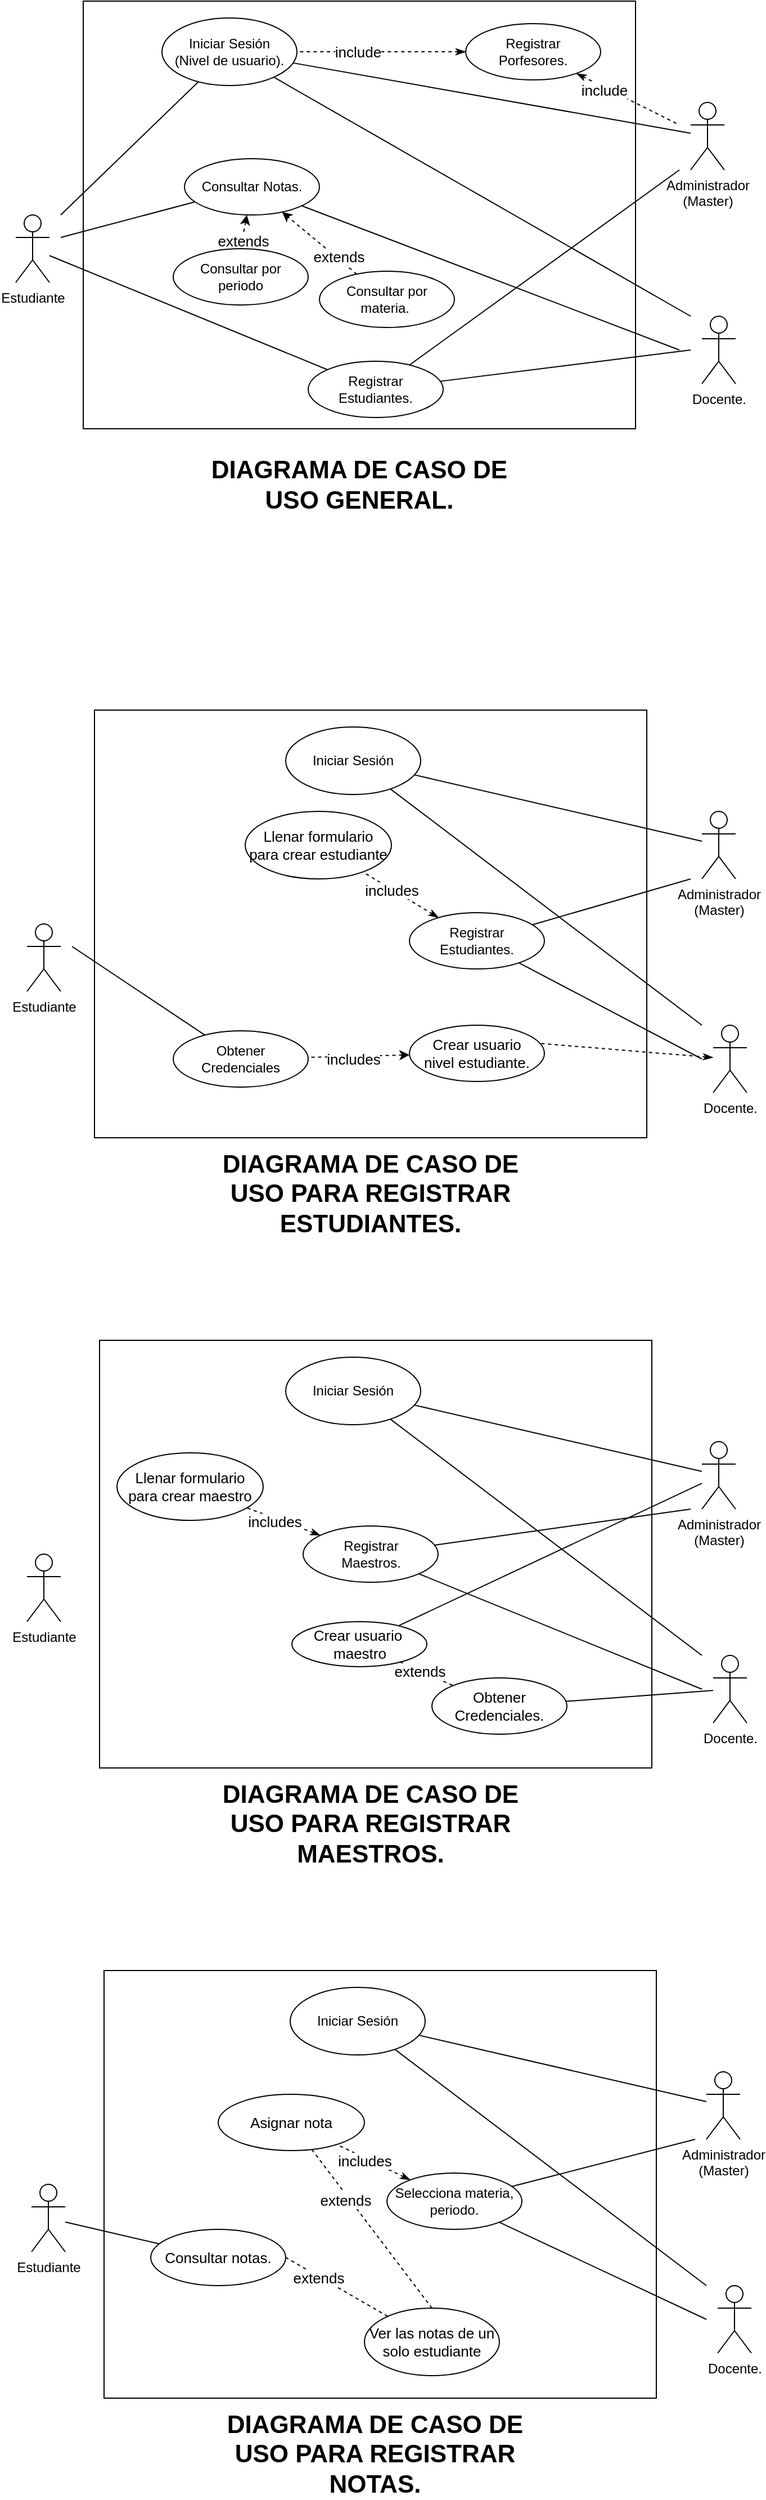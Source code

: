 <mxfile version="14.9.2" type="device"><diagram id="xXvuDOG1rAB7qZbODovs" name="Page-1"><mxGraphModel dx="868" dy="486" grid="1" gridSize="10" guides="1" tooltips="1" connect="1" arrows="1" fold="1" page="1" pageScale="1" pageWidth="827" pageHeight="1169" math="0" shadow="0"><root><mxCell id="0"/><mxCell id="1" parent="0"/><mxCell id="Ws-MsSd78iSw8WzktBKE-1" value="Estudiante" style="shape=umlActor;verticalLabelPosition=bottom;verticalAlign=top;html=1;outlineConnect=0;" vertex="1" parent="1"><mxGeometry x="80" y="220" width="30" height="60" as="geometry"/></mxCell><mxCell id="Ws-MsSd78iSw8WzktBKE-2" value="" style="rounded=0;whiteSpace=wrap;html=1;" vertex="1" parent="1"><mxGeometry x="140" y="30" width="491" height="380" as="geometry"/></mxCell><mxCell id="Ws-MsSd78iSw8WzktBKE-3" value="Administrador&lt;br&gt;(Master)" style="shape=umlActor;verticalLabelPosition=bottom;verticalAlign=top;html=1;outlineConnect=0;" vertex="1" parent="1"><mxGeometry x="680" y="120" width="30" height="60" as="geometry"/></mxCell><mxCell id="Ws-MsSd78iSw8WzktBKE-4" value="Docente." style="shape=umlActor;verticalLabelPosition=bottom;verticalAlign=top;html=1;outlineConnect=0;" vertex="1" parent="1"><mxGeometry x="690" y="310" width="30" height="60" as="geometry"/></mxCell><mxCell id="Ws-MsSd78iSw8WzktBKE-6" style="rounded=0;orthogonalLoop=1;jettySize=auto;html=1;endArrow=none;endFill=0;" edge="1" parent="1" source="Ws-MsSd78iSw8WzktBKE-5" target="Ws-MsSd78iSw8WzktBKE-3"><mxGeometry relative="1" as="geometry"/></mxCell><mxCell id="Ws-MsSd78iSw8WzktBKE-7" style="edgeStyle=none;rounded=0;orthogonalLoop=1;jettySize=auto;html=1;endArrow=none;endFill=0;" edge="1" parent="1" source="Ws-MsSd78iSw8WzktBKE-5"><mxGeometry relative="1" as="geometry"><mxPoint x="120" y="220" as="targetPoint"/></mxGeometry></mxCell><mxCell id="Ws-MsSd78iSw8WzktBKE-8" style="edgeStyle=none;rounded=0;orthogonalLoop=1;jettySize=auto;html=1;endArrow=none;endFill=0;" edge="1" parent="1" source="Ws-MsSd78iSw8WzktBKE-5"><mxGeometry relative="1" as="geometry"><mxPoint x="680" y="310" as="targetPoint"/></mxGeometry></mxCell><mxCell id="Ws-MsSd78iSw8WzktBKE-18" style="edgeStyle=none;rounded=0;orthogonalLoop=1;jettySize=auto;html=1;endArrow=none;endFill=0;" edge="1" parent="1" target="Ws-MsSd78iSw8WzktBKE-17"><mxGeometry relative="1" as="geometry"><mxPoint x="120" y="240" as="sourcePoint"/></mxGeometry></mxCell><mxCell id="Ws-MsSd78iSw8WzktBKE-5" value="Iniciar Sesión&lt;br&gt;(Nivel de usuario)." style="ellipse;whiteSpace=wrap;html=1;" vertex="1" parent="1"><mxGeometry x="210" y="45" width="120" height="60" as="geometry"/></mxCell><mxCell id="Ws-MsSd78iSw8WzktBKE-10" style="edgeStyle=none;rounded=0;orthogonalLoop=1;jettySize=auto;html=1;endArrow=none;endFill=0;" edge="1" parent="1" source="Ws-MsSd78iSw8WzktBKE-9" target="Ws-MsSd78iSw8WzktBKE-1"><mxGeometry relative="1" as="geometry"/></mxCell><mxCell id="Ws-MsSd78iSw8WzktBKE-11" style="edgeStyle=none;rounded=0;orthogonalLoop=1;jettySize=auto;html=1;endArrow=none;endFill=0;" edge="1" parent="1" source="Ws-MsSd78iSw8WzktBKE-9"><mxGeometry relative="1" as="geometry"><mxPoint x="680" y="340" as="targetPoint"/></mxGeometry></mxCell><mxCell id="Ws-MsSd78iSw8WzktBKE-12" style="edgeStyle=none;rounded=0;orthogonalLoop=1;jettySize=auto;html=1;endArrow=none;endFill=0;" edge="1" parent="1" source="Ws-MsSd78iSw8WzktBKE-9"><mxGeometry relative="1" as="geometry"><mxPoint x="670" y="180" as="targetPoint"/></mxGeometry></mxCell><mxCell id="Ws-MsSd78iSw8WzktBKE-9" value="Registrar Estudiantes." style="ellipse;whiteSpace=wrap;html=1;" vertex="1" parent="1"><mxGeometry x="340" y="350" width="120" height="50" as="geometry"/></mxCell><mxCell id="Ws-MsSd78iSw8WzktBKE-22" value="" style="edgeStyle=none;rounded=0;orthogonalLoop=1;jettySize=auto;html=1;startArrow=classicThin;startFill=1;endArrow=none;endFill=0;dashed=1;" edge="1" parent="1" source="Ws-MsSd78iSw8WzktBKE-13" target="Ws-MsSd78iSw8WzktBKE-5"><mxGeometry relative="1" as="geometry"/></mxCell><mxCell id="Ws-MsSd78iSw8WzktBKE-57" value="include" style="edgeLabel;html=1;align=center;verticalAlign=middle;resizable=0;points=[];fontSize=13;" vertex="1" connectable="0" parent="Ws-MsSd78iSw8WzktBKE-22"><mxGeometry x="0.28" relative="1" as="geometry"><mxPoint as="offset"/></mxGeometry></mxCell><mxCell id="Ws-MsSd78iSw8WzktBKE-21" style="edgeStyle=none;rounded=0;orthogonalLoop=1;jettySize=auto;html=1;entryX=0.5;entryY=0;entryDx=0;entryDy=0;endArrow=none;endFill=0;dashed=1;startArrow=classic;startFill=1;" edge="1" parent="1" source="Ws-MsSd78iSw8WzktBKE-17" target="Ws-MsSd78iSw8WzktBKE-20"><mxGeometry relative="1" as="geometry"/></mxCell><mxCell id="Ws-MsSd78iSw8WzktBKE-59" value="extends" style="edgeLabel;html=1;align=center;verticalAlign=middle;resizable=0;points=[];fontSize=13;" vertex="1" connectable="0" parent="Ws-MsSd78iSw8WzktBKE-21"><mxGeometry x="0.533" relative="1" as="geometry"><mxPoint as="offset"/></mxGeometry></mxCell><mxCell id="Ws-MsSd78iSw8WzktBKE-28" style="edgeStyle=none;rounded=0;orthogonalLoop=1;jettySize=auto;html=1;startArrow=none;startFill=0;endArrow=none;endFill=0;" edge="1" parent="1" source="Ws-MsSd78iSw8WzktBKE-17"><mxGeometry relative="1" as="geometry"><mxPoint x="670" y="340" as="targetPoint"/></mxGeometry></mxCell><mxCell id="Ws-MsSd78iSw8WzktBKE-60" style="edgeStyle=none;rounded=0;orthogonalLoop=1;jettySize=auto;html=1;dashed=1;fontSize=13;startArrow=classicThin;startFill=1;endArrow=none;endFill=0;" edge="1" parent="1" source="Ws-MsSd78iSw8WzktBKE-13"><mxGeometry relative="1" as="geometry"><mxPoint x="670" y="140" as="targetPoint"/></mxGeometry></mxCell><mxCell id="Ws-MsSd78iSw8WzktBKE-61" value="include" style="edgeLabel;html=1;align=center;verticalAlign=middle;resizable=0;points=[];fontSize=13;" vertex="1" connectable="0" parent="Ws-MsSd78iSw8WzktBKE-60"><mxGeometry x="-0.441" y="-2" relative="1" as="geometry"><mxPoint as="offset"/></mxGeometry></mxCell><mxCell id="Ws-MsSd78iSw8WzktBKE-13" value="Registrar&lt;br&gt;Porfesores." style="ellipse;whiteSpace=wrap;html=1;" vertex="1" parent="1"><mxGeometry x="480" y="50" width="120" height="50" as="geometry"/></mxCell><mxCell id="Ws-MsSd78iSw8WzktBKE-17" value="Consultar Notas." style="ellipse;whiteSpace=wrap;html=1;" vertex="1" parent="1"><mxGeometry x="230" y="170" width="120" height="50" as="geometry"/></mxCell><mxCell id="Ws-MsSd78iSw8WzktBKE-20" value="Consultar por &lt;br&gt;periodo" style="ellipse;whiteSpace=wrap;html=1;" vertex="1" parent="1"><mxGeometry x="220" y="250" width="120" height="50" as="geometry"/></mxCell><mxCell id="Ws-MsSd78iSw8WzktBKE-24" style="edgeStyle=none;rounded=0;orthogonalLoop=1;jettySize=auto;html=1;startArrow=none;startFill=0;endArrow=classic;endFill=1;dashed=1;" edge="1" parent="1" source="Ws-MsSd78iSw8WzktBKE-23" target="Ws-MsSd78iSw8WzktBKE-17"><mxGeometry relative="1" as="geometry"/></mxCell><mxCell id="Ws-MsSd78iSw8WzktBKE-58" value="extends" style="edgeLabel;html=1;align=center;verticalAlign=middle;resizable=0;points=[];fontSize=13;" vertex="1" connectable="0" parent="Ws-MsSd78iSw8WzktBKE-24"><mxGeometry x="-0.482" y="-2" relative="1" as="geometry"><mxPoint as="offset"/></mxGeometry></mxCell><mxCell id="Ws-MsSd78iSw8WzktBKE-23" value="Consultar por materia.&amp;nbsp;" style="ellipse;whiteSpace=wrap;html=1;" vertex="1" parent="1"><mxGeometry x="350" y="270" width="120" height="50" as="geometry"/></mxCell><mxCell id="Ws-MsSd78iSw8WzktBKE-31" value="DIAGRAMA DE CASO DE USO GENERAL." style="text;html=1;strokeColor=none;fillColor=none;align=center;verticalAlign=middle;whiteSpace=wrap;rounded=0;fontSize=22;fontStyle=1" vertex="1" parent="1"><mxGeometry x="238.25" y="450" width="294.5" height="20" as="geometry"/></mxCell><mxCell id="Ws-MsSd78iSw8WzktBKE-33" value="Estudiante" style="shape=umlActor;verticalLabelPosition=bottom;verticalAlign=top;html=1;outlineConnect=0;" vertex="1" parent="1"><mxGeometry x="90" y="850" width="30" height="60" as="geometry"/></mxCell><mxCell id="Ws-MsSd78iSw8WzktBKE-34" value="" style="rounded=0;whiteSpace=wrap;html=1;" vertex="1" parent="1"><mxGeometry x="150" y="660" width="491" height="380" as="geometry"/></mxCell><mxCell id="Ws-MsSd78iSw8WzktBKE-35" value="Administrador&lt;br&gt;(Master)" style="shape=umlActor;verticalLabelPosition=bottom;verticalAlign=top;html=1;outlineConnect=0;" vertex="1" parent="1"><mxGeometry x="690" y="750" width="30" height="60" as="geometry"/></mxCell><mxCell id="Ws-MsSd78iSw8WzktBKE-69" style="edgeStyle=none;rounded=0;orthogonalLoop=1;jettySize=auto;html=1;entryX=0.95;entryY=0.32;entryDx=0;entryDy=0;entryPerimeter=0;dashed=1;fontSize=13;startArrow=classicThin;startFill=1;endArrow=none;endFill=0;" edge="1" parent="1" source="Ws-MsSd78iSw8WzktBKE-36" target="Ws-MsSd78iSw8WzktBKE-68"><mxGeometry relative="1" as="geometry"/></mxCell><mxCell id="Ws-MsSd78iSw8WzktBKE-36" value="Docente." style="shape=umlActor;verticalLabelPosition=bottom;verticalAlign=top;html=1;outlineConnect=0;" vertex="1" parent="1"><mxGeometry x="700" y="940" width="30" height="60" as="geometry"/></mxCell><mxCell id="Ws-MsSd78iSw8WzktBKE-37" style="rounded=0;orthogonalLoop=1;jettySize=auto;html=1;endArrow=none;endFill=0;" edge="1" parent="1" source="Ws-MsSd78iSw8WzktBKE-41" target="Ws-MsSd78iSw8WzktBKE-35"><mxGeometry relative="1" as="geometry"/></mxCell><mxCell id="Ws-MsSd78iSw8WzktBKE-39" style="edgeStyle=none;rounded=0;orthogonalLoop=1;jettySize=auto;html=1;endArrow=none;endFill=0;" edge="1" parent="1" source="Ws-MsSd78iSw8WzktBKE-41"><mxGeometry relative="1" as="geometry"><mxPoint x="690" y="940" as="targetPoint"/></mxGeometry></mxCell><mxCell id="Ws-MsSd78iSw8WzktBKE-40" style="edgeStyle=none;rounded=0;orthogonalLoop=1;jettySize=auto;html=1;endArrow=none;endFill=0;" edge="1" parent="1" target="Ws-MsSd78iSw8WzktBKE-52"><mxGeometry relative="1" as="geometry"><mxPoint x="130" y="870" as="sourcePoint"/></mxGeometry></mxCell><mxCell id="Ws-MsSd78iSw8WzktBKE-41" value="Iniciar Sesión" style="ellipse;whiteSpace=wrap;html=1;" vertex="1" parent="1"><mxGeometry x="320" y="675" width="120" height="60" as="geometry"/></mxCell><mxCell id="Ws-MsSd78iSw8WzktBKE-43" style="edgeStyle=none;rounded=0;orthogonalLoop=1;jettySize=auto;html=1;endArrow=none;endFill=0;" edge="1" parent="1" source="Ws-MsSd78iSw8WzktBKE-45"><mxGeometry relative="1" as="geometry"><mxPoint x="690" y="970" as="targetPoint"/></mxGeometry></mxCell><mxCell id="Ws-MsSd78iSw8WzktBKE-44" style="edgeStyle=none;rounded=0;orthogonalLoop=1;jettySize=auto;html=1;endArrow=none;endFill=0;" edge="1" parent="1" source="Ws-MsSd78iSw8WzktBKE-45"><mxGeometry relative="1" as="geometry"><mxPoint x="680" y="810" as="targetPoint"/></mxGeometry></mxCell><mxCell id="Ws-MsSd78iSw8WzktBKE-64" style="edgeStyle=none;rounded=0;orthogonalLoop=1;jettySize=auto;html=1;dashed=1;fontSize=13;startArrow=classicThin;startFill=1;endArrow=none;endFill=0;" edge="1" parent="1" source="Ws-MsSd78iSw8WzktBKE-45" target="Ws-MsSd78iSw8WzktBKE-63"><mxGeometry relative="1" as="geometry"/></mxCell><mxCell id="Ws-MsSd78iSw8WzktBKE-65" value="includes" style="edgeLabel;html=1;align=center;verticalAlign=middle;resizable=0;points=[];fontSize=13;" vertex="1" connectable="0" parent="Ws-MsSd78iSw8WzktBKE-64"><mxGeometry x="0.452" y="-1" relative="1" as="geometry"><mxPoint x="6" y="6" as="offset"/></mxGeometry></mxCell><mxCell id="Ws-MsSd78iSw8WzktBKE-45" value="Registrar Estudiantes." style="ellipse;whiteSpace=wrap;html=1;" vertex="1" parent="1"><mxGeometry x="430" y="840" width="120" height="50" as="geometry"/></mxCell><mxCell id="Ws-MsSd78iSw8WzktBKE-52" value="Obtener &lt;br&gt;Credenciales" style="ellipse;whiteSpace=wrap;html=1;" vertex="1" parent="1"><mxGeometry x="220" y="945" width="120" height="50" as="geometry"/></mxCell><mxCell id="Ws-MsSd78iSw8WzktBKE-56" value="DIAGRAMA DE CASO DE USO PARA REGISTRAR ESTUDIANTES." style="text;html=1;strokeColor=none;fillColor=none;align=center;verticalAlign=middle;whiteSpace=wrap;rounded=0;fontSize=22;fontStyle=1" vertex="1" parent="1"><mxGeometry x="248.25" y="1080" width="294.5" height="20" as="geometry"/></mxCell><mxCell id="Ws-MsSd78iSw8WzktBKE-63" value="Llenar formulario&lt;br&gt;para crear estudiante" style="ellipse;whiteSpace=wrap;html=1;fontSize=13;" vertex="1" parent="1"><mxGeometry x="284" y="750" width="130" height="60" as="geometry"/></mxCell><mxCell id="Ws-MsSd78iSw8WzktBKE-70" style="edgeStyle=none;rounded=0;orthogonalLoop=1;jettySize=auto;html=1;dashed=1;fontSize=13;startArrow=classic;startFill=1;endArrow=none;endFill=0;" edge="1" parent="1" source="Ws-MsSd78iSw8WzktBKE-68" target="Ws-MsSd78iSw8WzktBKE-52"><mxGeometry relative="1" as="geometry"/></mxCell><mxCell id="Ws-MsSd78iSw8WzktBKE-71" value="includes" style="edgeLabel;html=1;align=center;verticalAlign=middle;resizable=0;points=[];fontSize=13;" vertex="1" connectable="0" parent="Ws-MsSd78iSw8WzktBKE-70"><mxGeometry x="-0.242" y="4" relative="1" as="geometry"><mxPoint x="-16" y="-1" as="offset"/></mxGeometry></mxCell><mxCell id="Ws-MsSd78iSw8WzktBKE-68" value="Crear usuario&lt;br&gt;nivel estudiante." style="ellipse;whiteSpace=wrap;html=1;fontSize=13;" vertex="1" parent="1"><mxGeometry x="430" y="940" width="120" height="50" as="geometry"/></mxCell><mxCell id="Ws-MsSd78iSw8WzktBKE-73" value="Estudiante" style="shape=umlActor;verticalLabelPosition=bottom;verticalAlign=top;html=1;outlineConnect=0;" vertex="1" parent="1"><mxGeometry x="90" y="1410" width="30" height="60" as="geometry"/></mxCell><mxCell id="Ws-MsSd78iSw8WzktBKE-74" value="" style="rounded=0;whiteSpace=wrap;html=1;" vertex="1" parent="1"><mxGeometry x="154.5" y="1220" width="491" height="380" as="geometry"/></mxCell><mxCell id="Ws-MsSd78iSw8WzktBKE-95" style="edgeStyle=none;rounded=0;orthogonalLoop=1;jettySize=auto;html=1;fontSize=13;startArrow=none;startFill=0;endArrow=none;endFill=0;" edge="1" parent="1" source="Ws-MsSd78iSw8WzktBKE-75" target="Ws-MsSd78iSw8WzktBKE-94"><mxGeometry relative="1" as="geometry"/></mxCell><mxCell id="Ws-MsSd78iSw8WzktBKE-75" value="Administrador&lt;br&gt;(Master)" style="shape=umlActor;verticalLabelPosition=bottom;verticalAlign=top;html=1;outlineConnect=0;" vertex="1" parent="1"><mxGeometry x="690" y="1310" width="30" height="60" as="geometry"/></mxCell><mxCell id="Ws-MsSd78iSw8WzktBKE-77" value="Docente." style="shape=umlActor;verticalLabelPosition=bottom;verticalAlign=top;html=1;outlineConnect=0;" vertex="1" parent="1"><mxGeometry x="700" y="1500" width="30" height="60" as="geometry"/></mxCell><mxCell id="Ws-MsSd78iSw8WzktBKE-78" style="rounded=0;orthogonalLoop=1;jettySize=auto;html=1;endArrow=none;endFill=0;" edge="1" parent="1" source="Ws-MsSd78iSw8WzktBKE-81" target="Ws-MsSd78iSw8WzktBKE-75"><mxGeometry relative="1" as="geometry"/></mxCell><mxCell id="Ws-MsSd78iSw8WzktBKE-79" style="edgeStyle=none;rounded=0;orthogonalLoop=1;jettySize=auto;html=1;endArrow=none;endFill=0;" edge="1" parent="1" source="Ws-MsSd78iSw8WzktBKE-81"><mxGeometry relative="1" as="geometry"><mxPoint x="690" y="1500" as="targetPoint"/></mxGeometry></mxCell><mxCell id="Ws-MsSd78iSw8WzktBKE-81" value="Iniciar Sesión" style="ellipse;whiteSpace=wrap;html=1;" vertex="1" parent="1"><mxGeometry x="320" y="1235" width="120" height="60" as="geometry"/></mxCell><mxCell id="Ws-MsSd78iSw8WzktBKE-82" style="edgeStyle=none;rounded=0;orthogonalLoop=1;jettySize=auto;html=1;endArrow=none;endFill=0;" edge="1" parent="1" source="Ws-MsSd78iSw8WzktBKE-86"><mxGeometry relative="1" as="geometry"><mxPoint x="690" y="1530" as="targetPoint"/></mxGeometry></mxCell><mxCell id="Ws-MsSd78iSw8WzktBKE-83" style="edgeStyle=none;rounded=0;orthogonalLoop=1;jettySize=auto;html=1;endArrow=none;endFill=0;" edge="1" parent="1" source="Ws-MsSd78iSw8WzktBKE-86"><mxGeometry relative="1" as="geometry"><mxPoint x="680" y="1370" as="targetPoint"/></mxGeometry></mxCell><mxCell id="Ws-MsSd78iSw8WzktBKE-84" style="edgeStyle=none;rounded=0;orthogonalLoop=1;jettySize=auto;html=1;dashed=1;fontSize=13;startArrow=classicThin;startFill=1;endArrow=none;endFill=0;" edge="1" parent="1" source="Ws-MsSd78iSw8WzktBKE-86" target="Ws-MsSd78iSw8WzktBKE-89"><mxGeometry relative="1" as="geometry"/></mxCell><mxCell id="Ws-MsSd78iSw8WzktBKE-85" value="includes" style="edgeLabel;html=1;align=center;verticalAlign=middle;resizable=0;points=[];fontSize=13;" vertex="1" connectable="0" parent="Ws-MsSd78iSw8WzktBKE-84"><mxGeometry x="0.452" y="-1" relative="1" as="geometry"><mxPoint x="6" y="6" as="offset"/></mxGeometry></mxCell><mxCell id="Ws-MsSd78iSw8WzktBKE-86" value="Registrar &lt;br&gt;Maestros." style="ellipse;whiteSpace=wrap;html=1;" vertex="1" parent="1"><mxGeometry x="335.5" y="1385" width="120" height="50" as="geometry"/></mxCell><mxCell id="Ws-MsSd78iSw8WzktBKE-88" value="DIAGRAMA DE CASO DE USO PARA REGISTRAR MAESTROS." style="text;html=1;strokeColor=none;fillColor=none;align=center;verticalAlign=middle;whiteSpace=wrap;rounded=0;fontSize=22;fontStyle=1" vertex="1" parent="1"><mxGeometry x="248.25" y="1640" width="294.5" height="20" as="geometry"/></mxCell><mxCell id="Ws-MsSd78iSw8WzktBKE-89" value="Llenar formulario&lt;br&gt;para crear maestro" style="ellipse;whiteSpace=wrap;html=1;fontSize=13;" vertex="1" parent="1"><mxGeometry x="170" y="1320" width="130" height="60" as="geometry"/></mxCell><mxCell id="Ws-MsSd78iSw8WzktBKE-99" style="edgeStyle=none;rounded=0;orthogonalLoop=1;jettySize=auto;html=1;fontSize=13;startArrow=none;startFill=0;endArrow=none;endFill=0;" edge="1" parent="1" source="Ws-MsSd78iSw8WzktBKE-92" target="Ws-MsSd78iSw8WzktBKE-77"><mxGeometry relative="1" as="geometry"/></mxCell><mxCell id="Ws-MsSd78iSw8WzktBKE-92" value="Obtener Credenciales." style="ellipse;whiteSpace=wrap;html=1;fontSize=13;" vertex="1" parent="1"><mxGeometry x="450" y="1520" width="120" height="50" as="geometry"/></mxCell><mxCell id="Ws-MsSd78iSw8WzktBKE-96" style="edgeStyle=none;rounded=0;orthogonalLoop=1;jettySize=auto;html=1;fontSize=13;startArrow=none;startFill=0;endArrow=none;endFill=0;dashed=1;" edge="1" parent="1" source="Ws-MsSd78iSw8WzktBKE-94" target="Ws-MsSd78iSw8WzktBKE-92"><mxGeometry relative="1" as="geometry"/></mxCell><mxCell id="Ws-MsSd78iSw8WzktBKE-97" value="Text" style="edgeLabel;html=1;align=center;verticalAlign=middle;resizable=0;points=[];fontSize=13;" vertex="1" connectable="0" parent="Ws-MsSd78iSw8WzktBKE-96"><mxGeometry x="-0.203" y="1" relative="1" as="geometry"><mxPoint as="offset"/></mxGeometry></mxCell><mxCell id="Ws-MsSd78iSw8WzktBKE-98" value="extends" style="edgeLabel;html=1;align=center;verticalAlign=middle;resizable=0;points=[];fontSize=13;" vertex="1" connectable="0" parent="Ws-MsSd78iSw8WzktBKE-96"><mxGeometry x="-0.286" relative="1" as="geometry"><mxPoint as="offset"/></mxGeometry></mxCell><mxCell id="Ws-MsSd78iSw8WzktBKE-94" value="Crear usuario&amp;nbsp;&lt;br&gt;maestro" style="ellipse;whiteSpace=wrap;html=1;fontSize=13;" vertex="1" parent="1"><mxGeometry x="325.5" y="1470" width="120" height="40" as="geometry"/></mxCell><mxCell id="Ws-MsSd78iSw8WzktBKE-100" value="Estudiante" style="shape=umlActor;verticalLabelPosition=bottom;verticalAlign=top;html=1;outlineConnect=0;" vertex="1" parent="1"><mxGeometry x="94" y="1970" width="30" height="60" as="geometry"/></mxCell><mxCell id="Ws-MsSd78iSw8WzktBKE-101" value="" style="rounded=0;whiteSpace=wrap;html=1;" vertex="1" parent="1"><mxGeometry x="158.5" y="1780" width="491" height="380" as="geometry"/></mxCell><mxCell id="Ws-MsSd78iSw8WzktBKE-103" value="Administrador&lt;br&gt;(Master)" style="shape=umlActor;verticalLabelPosition=bottom;verticalAlign=top;html=1;outlineConnect=0;" vertex="1" parent="1"><mxGeometry x="694" y="1870" width="30" height="60" as="geometry"/></mxCell><mxCell id="Ws-MsSd78iSw8WzktBKE-104" value="Docente." style="shape=umlActor;verticalLabelPosition=bottom;verticalAlign=top;html=1;outlineConnect=0;" vertex="1" parent="1"><mxGeometry x="704" y="2060" width="30" height="60" as="geometry"/></mxCell><mxCell id="Ws-MsSd78iSw8WzktBKE-105" style="rounded=0;orthogonalLoop=1;jettySize=auto;html=1;endArrow=none;endFill=0;" edge="1" parent="1" source="Ws-MsSd78iSw8WzktBKE-107" target="Ws-MsSd78iSw8WzktBKE-103"><mxGeometry relative="1" as="geometry"/></mxCell><mxCell id="Ws-MsSd78iSw8WzktBKE-106" style="edgeStyle=none;rounded=0;orthogonalLoop=1;jettySize=auto;html=1;endArrow=none;endFill=0;" edge="1" parent="1" source="Ws-MsSd78iSw8WzktBKE-107"><mxGeometry relative="1" as="geometry"><mxPoint x="694" y="2060" as="targetPoint"/></mxGeometry></mxCell><mxCell id="Ws-MsSd78iSw8WzktBKE-107" value="Iniciar Sesión" style="ellipse;whiteSpace=wrap;html=1;" vertex="1" parent="1"><mxGeometry x="324" y="1795" width="120" height="60" as="geometry"/></mxCell><mxCell id="Ws-MsSd78iSw8WzktBKE-108" style="edgeStyle=none;rounded=0;orthogonalLoop=1;jettySize=auto;html=1;endArrow=none;endFill=0;" edge="1" parent="1" source="Ws-MsSd78iSw8WzktBKE-112"><mxGeometry relative="1" as="geometry"><mxPoint x="694" y="2090" as="targetPoint"/></mxGeometry></mxCell><mxCell id="Ws-MsSd78iSw8WzktBKE-109" style="edgeStyle=none;rounded=0;orthogonalLoop=1;jettySize=auto;html=1;endArrow=none;endFill=0;" edge="1" parent="1" source="Ws-MsSd78iSw8WzktBKE-112"><mxGeometry relative="1" as="geometry"><mxPoint x="684" y="1930" as="targetPoint"/></mxGeometry></mxCell><mxCell id="Ws-MsSd78iSw8WzktBKE-110" style="edgeStyle=none;rounded=0;orthogonalLoop=1;jettySize=auto;html=1;dashed=1;fontSize=13;startArrow=classicThin;startFill=1;endArrow=none;endFill=0;" edge="1" parent="1" source="Ws-MsSd78iSw8WzktBKE-112" target="Ws-MsSd78iSw8WzktBKE-114"><mxGeometry relative="1" as="geometry"/></mxCell><mxCell id="Ws-MsSd78iSw8WzktBKE-111" value="includes" style="edgeLabel;html=1;align=center;verticalAlign=middle;resizable=0;points=[];fontSize=13;" vertex="1" connectable="0" parent="Ws-MsSd78iSw8WzktBKE-110"><mxGeometry x="0.452" y="-1" relative="1" as="geometry"><mxPoint x="6" y="6" as="offset"/></mxGeometry></mxCell><mxCell id="Ws-MsSd78iSw8WzktBKE-112" value="Selecciona materia,&lt;br&gt;periodo." style="ellipse;whiteSpace=wrap;html=1;" vertex="1" parent="1"><mxGeometry x="410" y="1960" width="120" height="50" as="geometry"/></mxCell><mxCell id="Ws-MsSd78iSw8WzktBKE-113" value="DIAGRAMA DE CASO DE USO PARA REGISTRAR NOTAS." style="text;html=1;strokeColor=none;fillColor=none;align=center;verticalAlign=middle;whiteSpace=wrap;rounded=0;fontSize=22;fontStyle=1" vertex="1" parent="1"><mxGeometry x="252.25" y="2200" width="294.5" height="20" as="geometry"/></mxCell><mxCell id="Ws-MsSd78iSw8WzktBKE-123" style="edgeStyle=none;rounded=0;orthogonalLoop=1;jettySize=auto;html=1;entryX=0.5;entryY=0;entryDx=0;entryDy=0;fontSize=13;startArrow=none;startFill=0;endArrow=none;endFill=0;dashed=1;" edge="1" parent="1" source="Ws-MsSd78iSw8WzktBKE-114" target="Ws-MsSd78iSw8WzktBKE-122"><mxGeometry relative="1" as="geometry"/></mxCell><mxCell id="Ws-MsSd78iSw8WzktBKE-124" value="extends" style="edgeLabel;html=1;align=center;verticalAlign=middle;resizable=0;points=[];fontSize=13;" vertex="1" connectable="0" parent="Ws-MsSd78iSw8WzktBKE-123"><mxGeometry x="-0.439" y="1" relative="1" as="geometry"><mxPoint x="-1" y="6" as="offset"/></mxGeometry></mxCell><mxCell id="Ws-MsSd78iSw8WzktBKE-114" value="Asignar nota" style="ellipse;whiteSpace=wrap;html=1;fontSize=13;" vertex="1" parent="1"><mxGeometry x="260" y="1890" width="130" height="50" as="geometry"/></mxCell><mxCell id="Ws-MsSd78iSw8WzktBKE-128" style="edgeStyle=none;rounded=0;orthogonalLoop=1;jettySize=auto;html=1;entryX=1;entryY=0.5;entryDx=0;entryDy=0;fontSize=13;startArrow=none;startFill=0;endArrow=none;endFill=0;dashed=1;" edge="1" parent="1" source="Ws-MsSd78iSw8WzktBKE-122" target="Ws-MsSd78iSw8WzktBKE-126"><mxGeometry relative="1" as="geometry"/></mxCell><mxCell id="Ws-MsSd78iSw8WzktBKE-129" value="extends" style="edgeLabel;html=1;align=center;verticalAlign=middle;resizable=0;points=[];fontSize=13;" vertex="1" connectable="0" parent="Ws-MsSd78iSw8WzktBKE-128"><mxGeometry x="0.348" y="1" relative="1" as="geometry"><mxPoint as="offset"/></mxGeometry></mxCell><mxCell id="Ws-MsSd78iSw8WzktBKE-122" value="Ver las notas de un solo estudiante" style="ellipse;whiteSpace=wrap;html=1;fontSize=13;" vertex="1" parent="1"><mxGeometry x="390" y="2080" width="120" height="60" as="geometry"/></mxCell><mxCell id="Ws-MsSd78iSw8WzktBKE-127" style="edgeStyle=none;rounded=0;orthogonalLoop=1;jettySize=auto;html=1;fontSize=13;startArrow=none;startFill=0;endArrow=none;endFill=0;" edge="1" parent="1" source="Ws-MsSd78iSw8WzktBKE-126" target="Ws-MsSd78iSw8WzktBKE-100"><mxGeometry relative="1" as="geometry"/></mxCell><mxCell id="Ws-MsSd78iSw8WzktBKE-126" value="Consultar notas." style="ellipse;whiteSpace=wrap;html=1;fontSize=13;" vertex="1" parent="1"><mxGeometry x="200" y="2010" width="120" height="50" as="geometry"/></mxCell></root></mxGraphModel></diagram></mxfile>
